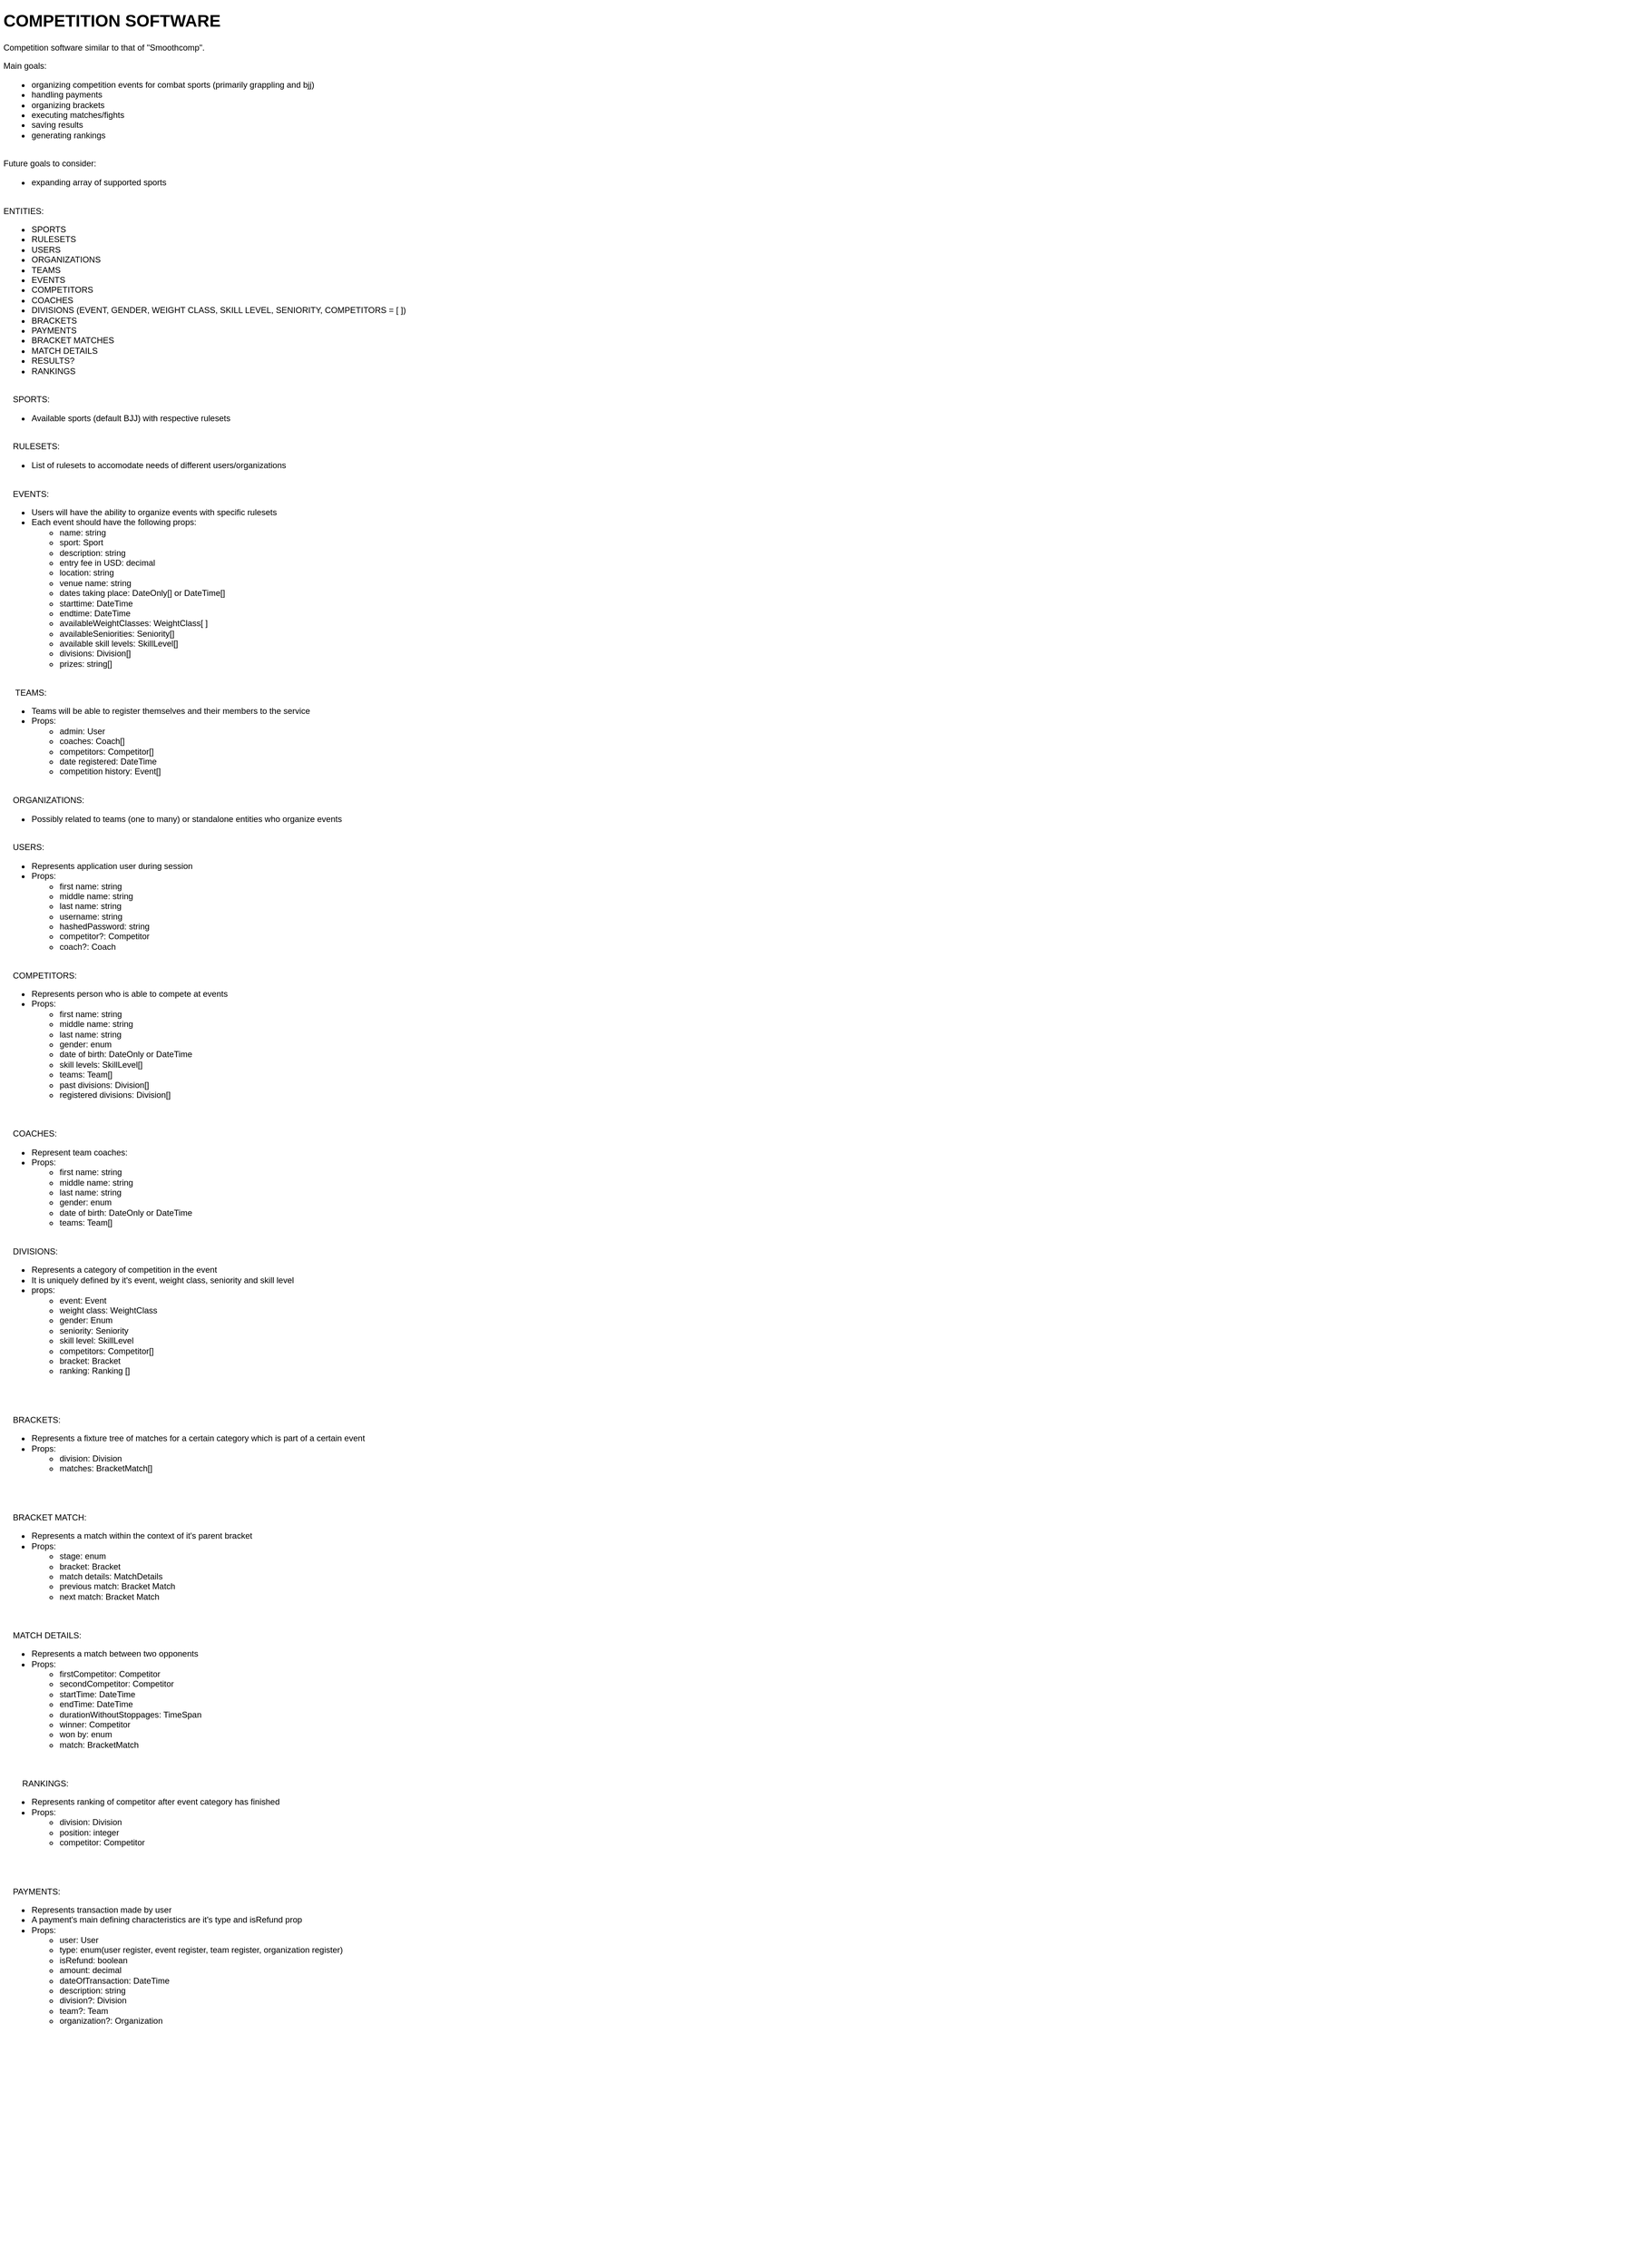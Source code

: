 <mxfile version="24.0.2" type="github">
  <diagram name="Page-1" id="zKlpec7yXTdc-DUPFT4e">
    <mxGraphModel dx="4144" dy="401" grid="1" gridSize="10" guides="1" tooltips="1" connect="1" arrows="1" fold="1" page="1" pageScale="1" pageWidth="3300" pageHeight="4681" math="0" shadow="0">
      <root>
        <mxCell id="0" />
        <mxCell id="1" parent="0" />
        <mxCell id="65U46AjyC3GscZr0AH_9-2" value="&lt;h1&gt;COMPETITION SOFTWARE&lt;/h1&gt;&lt;p&gt;Competition software similar to that of &quot;Smoothcomp&quot;.&lt;/p&gt;&lt;p&gt;Main goals:&lt;/p&gt;&lt;p&gt;&lt;/p&gt;&lt;ul&gt;&lt;li&gt;organizing competition events for combat sports (primarily grappling and bjj)&lt;/li&gt;&lt;li&gt;handling payments&lt;/li&gt;&lt;li&gt;organizing brackets&lt;/li&gt;&lt;li&gt;executing matches/fights&lt;/li&gt;&lt;li&gt;saving results&lt;/li&gt;&lt;li&gt;generating rankings&lt;/li&gt;&lt;/ul&gt;&lt;br&gt;Future goals to consider:&amp;nbsp;&lt;br&gt;&lt;ul&gt;&lt;li&gt;expanding array of supported sports&lt;/li&gt;&lt;/ul&gt;&lt;div&gt;&lt;br&gt;&lt;/div&gt;&lt;div&gt;ENTITIES:&lt;/div&gt;&lt;div&gt;&lt;ul&gt;&lt;li&gt;SPORTS&lt;/li&gt;&lt;li&gt;RULESETS&lt;/li&gt;&lt;li&gt;USERS&lt;/li&gt;&lt;li&gt;ORGANIZATIONS&lt;/li&gt;&lt;li&gt;TEAMS&lt;/li&gt;&lt;li&gt;EVENTS&lt;/li&gt;&lt;li&gt;COMPETITORS&lt;/li&gt;&lt;li&gt;COACHES&lt;/li&gt;&lt;li&gt;DIVISIONS (EVENT, GENDER, WEIGHT CLASS, SKILL LEVEL, SENIORITY, COMPETITORS = [ ])&lt;/li&gt;&lt;li&gt;BRACKETS&lt;/li&gt;&lt;li&gt;PAYMENTS&lt;/li&gt;&lt;li&gt;BRACKET MATCHES&lt;/li&gt;&lt;li&gt;MATCH DETAILS&lt;/li&gt;&lt;li&gt;RESULTS?&lt;/li&gt;&lt;li&gt;RANKINGS&lt;/li&gt;&lt;/ul&gt;&lt;div&gt;&lt;span style=&quot;&quot;&gt;&lt;span style=&quot;&quot;&gt;&amp;nbsp;&amp;nbsp;&amp;nbsp;&amp;nbsp;&lt;/span&gt;&lt;/span&gt;&lt;br&gt;&lt;/div&gt;&lt;/div&gt;&lt;div&gt;&lt;span style=&quot;&quot;&gt;&lt;span style=&quot;&quot;&gt;&amp;nbsp;&amp;nbsp;&amp;nbsp;&amp;nbsp;&lt;/span&gt;&lt;/span&gt;SPORTS:&lt;br&gt;&lt;/div&gt;&lt;div&gt;&lt;ul&gt;&lt;li&gt;Available sports (default BJJ) with respective rulesets&lt;/li&gt;&lt;/ul&gt;&lt;div&gt;&lt;br&gt;&lt;/div&gt;&lt;/div&gt;&lt;div&gt;&lt;span style=&quot;&quot;&gt;&lt;span style=&quot;&quot;&gt;&amp;nbsp;&amp;nbsp;&amp;nbsp;&amp;nbsp;&lt;/span&gt;&lt;/span&gt;RULESETS:&lt;/div&gt;&lt;div&gt;&lt;ul&gt;&lt;li&gt;&lt;span style=&quot;background-color: initial;&quot;&gt;List of rulesets to accomodate needs of different users/organizations&lt;/span&gt;&lt;/li&gt;&lt;/ul&gt;&lt;div&gt;&lt;span style=&quot;&quot;&gt;&lt;br&gt;&lt;/span&gt;&lt;/div&gt;&lt;/div&gt;&lt;div&gt;&lt;span style=&quot;&quot;&gt;&lt;span style=&quot;&quot;&gt;&lt;span style=&quot;&quot;&gt;&amp;nbsp;&amp;nbsp;&amp;nbsp;&amp;nbsp;&lt;/span&gt;&lt;/span&gt;EVENTS:&lt;br&gt;&lt;/span&gt;&lt;/div&gt;&lt;div&gt;&lt;ul&gt;&lt;li&gt;&lt;span style=&quot;&quot;&gt;Users will have the ability to organize events with specific rulesets&lt;/span&gt;&lt;/li&gt;&lt;li&gt;&lt;span style=&quot;&quot;&gt;Each event should have the following props:&lt;/span&gt;&lt;/li&gt;&lt;ul&gt;&lt;li&gt;&lt;span style=&quot;&quot;&gt;name: string&lt;/span&gt;&lt;/li&gt;&lt;li&gt;&lt;span style=&quot;&quot;&gt;sport: Sport &lt;/span&gt;&lt;/li&gt;&lt;li&gt;&lt;span style=&quot;&quot;&gt;description: string&lt;/span&gt;&lt;/li&gt;&lt;li&gt;&lt;span style=&quot;&quot;&gt;entry fee in USD: decimal&lt;/span&gt;&lt;/li&gt;&lt;li&gt;&lt;span style=&quot;&quot;&gt;location: string&lt;/span&gt;&lt;/li&gt;&lt;li&gt;&lt;span style=&quot;&quot;&gt;venue name: string&lt;/span&gt;&lt;/li&gt;&lt;li&gt;dates taking place: DateOnly[] or DateTime[]&lt;/li&gt;&lt;li&gt;&lt;span style=&quot;&quot;&gt;starttime: DateTime&lt;/span&gt;&lt;/li&gt;&lt;li&gt;&lt;span style=&quot;&quot;&gt;endtime: DateTime&lt;/span&gt;&lt;/li&gt;&lt;li&gt;&lt;span style=&quot;&quot;&gt;availableWeightClasses: WeightClass[ ]&lt;/span&gt;&lt;/li&gt;&lt;li&gt;&lt;span style=&quot;&quot;&gt;availableSeniorities: Seniority[]&lt;/span&gt;&lt;/li&gt;&lt;li&gt;&lt;span style=&quot;&quot;&gt;available skill levels: SkillLevel[]&lt;/span&gt;&lt;/li&gt;&lt;li&gt;&lt;span style=&quot;&quot;&gt;divisions: Division[]&lt;/span&gt;&lt;/li&gt;&lt;li&gt;&lt;span style=&quot;&quot;&gt;prizes: string[]&lt;/span&gt;&lt;/li&gt;&lt;/ul&gt;&lt;/ul&gt;&lt;div&gt;&lt;br&gt;&lt;/div&gt;&lt;/div&gt;&lt;div&gt;&amp;nbsp; &amp;nbsp; &amp;nbsp;TEAMS:&lt;/div&gt;&lt;div&gt;&lt;ul&gt;&lt;li&gt;Teams will be able to register themselves and their members to the service&lt;/li&gt;&lt;li&gt;Props:&lt;/li&gt;&lt;ul&gt;&lt;li&gt;admin: User&lt;/li&gt;&lt;li&gt;coaches: Coach[]&lt;/li&gt;&lt;li&gt;competitors: Competitor[]&lt;/li&gt;&lt;li&gt;date registered: DateTime&lt;/li&gt;&lt;li&gt;competition history: Event[]&lt;/li&gt;&lt;/ul&gt;&lt;/ul&gt;&lt;div&gt;&lt;span style=&quot;&quot;&gt;&lt;span style=&quot;&quot;&gt;&amp;nbsp;&amp;nbsp;&amp;nbsp;&amp;nbsp;&lt;/span&gt;&lt;/span&gt;&lt;br&gt;&lt;/div&gt;&lt;/div&gt;&lt;div&gt;&lt;span style=&quot;&quot;&gt;&lt;span style=&quot;&quot;&gt;&amp;nbsp;&amp;nbsp;&amp;nbsp;&amp;nbsp;&lt;/span&gt;&lt;/span&gt;ORGANIZATIONS:&lt;br&gt;&lt;/div&gt;&lt;div&gt;&lt;ul&gt;&lt;li&gt;Possibly related to teams (one to many) or standalone entities who organize events&lt;/li&gt;&lt;/ul&gt;&lt;div&gt;&lt;span style=&quot;&quot;&gt;&lt;span style=&quot;&quot;&gt;&amp;nbsp;&amp;nbsp;&amp;nbsp;&amp;nbsp;&lt;/span&gt;&lt;/span&gt;&lt;br&gt;&lt;/div&gt;&lt;/div&gt;&lt;div&gt;&lt;span style=&quot;&quot;&gt;&lt;span style=&quot;&quot;&gt;&amp;nbsp;&amp;nbsp;&amp;nbsp;&amp;nbsp;&lt;/span&gt;&lt;/span&gt;USERS:&lt;br&gt;&lt;/div&gt;&lt;div&gt;&lt;ul&gt;&lt;li&gt;Represents application user during session&lt;/li&gt;&lt;li&gt;Props:&lt;/li&gt;&lt;ul&gt;&lt;li&gt;first name: string&lt;/li&gt;&lt;li&gt;middle name: string&lt;/li&gt;&lt;li&gt;last name: string&lt;/li&gt;&lt;li&gt;username: string&lt;/li&gt;&lt;li&gt;hashedPassword: string&lt;/li&gt;&lt;li&gt;competitor?: Competitor&lt;/li&gt;&lt;li&gt;coach?: Coach&lt;/li&gt;&lt;/ul&gt;&lt;/ul&gt;&lt;div&gt;&lt;span style=&quot;&quot;&gt;&lt;span style=&quot;&quot;&gt;&amp;nbsp;&amp;nbsp;&amp;nbsp;&amp;nbsp;&lt;/span&gt;&lt;/span&gt;&lt;br&gt;&lt;/div&gt;&lt;/div&gt;&lt;div&gt;&lt;span style=&quot;&quot;&gt;&lt;span style=&quot;&quot;&gt;&amp;nbsp;&amp;nbsp;&amp;nbsp;&amp;nbsp;&lt;/span&gt;&lt;/span&gt;COMPETITORS:&lt;br&gt;&lt;/div&gt;&lt;div&gt;&lt;ul&gt;&lt;li&gt;Represents person who is able to compete at events&lt;/li&gt;&lt;li&gt;Props:&lt;/li&gt;&lt;ul&gt;&lt;li&gt;first name: string&lt;/li&gt;&lt;li&gt;middle name: string&lt;/li&gt;&lt;li&gt;last name: string&lt;/li&gt;&lt;li&gt;gender: enum&lt;/li&gt;&lt;li&gt;date of birth: DateOnly or DateTime&lt;/li&gt;&lt;li&gt;skill levels: SkillLevel[]&lt;/li&gt;&lt;li&gt;teams: Team[]&lt;/li&gt;&lt;li&gt;past divisions: Division[]&lt;/li&gt;&lt;li&gt;registered divisions: Division[]&lt;/li&gt;&lt;/ul&gt;&lt;/ul&gt;&lt;div&gt;&lt;br&gt;&lt;/div&gt;&lt;/div&gt;&lt;div&gt;&lt;br&gt;&lt;/div&gt;&lt;div&gt;&lt;span style=&quot;&quot;&gt;&lt;span style=&quot;&quot;&gt;&amp;nbsp;&amp;nbsp;&amp;nbsp;&amp;nbsp;&lt;/span&gt;&lt;/span&gt;COACHES:&lt;br&gt;&lt;/div&gt;&lt;div&gt;&lt;ul&gt;&lt;li&gt;Represent team coaches:&lt;/li&gt;&lt;li&gt;Props:&lt;/li&gt;&lt;ul&gt;&lt;li style=&quot;border-color: var(--border-color);&quot;&gt;first name: string&lt;/li&gt;&lt;li style=&quot;border-color: var(--border-color);&quot;&gt;middle name: string&lt;/li&gt;&lt;li style=&quot;border-color: var(--border-color);&quot;&gt;last name: string&lt;/li&gt;&lt;li style=&quot;border-color: var(--border-color);&quot;&gt;gender: enum&lt;/li&gt;&lt;li style=&quot;border-color: var(--border-color);&quot;&gt;date of birth: DateOnly or DateTime&lt;/li&gt;&lt;li style=&quot;border-color: var(--border-color);&quot;&gt;teams: Team[]&lt;/li&gt;&lt;/ul&gt;&lt;/ul&gt;&lt;div&gt;&lt;br&gt;&lt;/div&gt;&lt;div&gt;&lt;span style=&quot;&quot;&gt;&lt;span style=&quot;&quot;&gt;&amp;nbsp; &amp;nbsp; DIVISIONS&lt;/span&gt;&lt;/span&gt;:&lt;br&gt;&lt;/div&gt;&lt;div style=&quot;border-color: var(--border-color);&quot;&gt;&lt;ul style=&quot;border-color: var(--border-color);&quot;&gt;&lt;li style=&quot;border-color: var(--border-color);&quot;&gt;Represents a category of competition in the event&lt;/li&gt;&lt;li style=&quot;border-color: var(--border-color);&quot;&gt;It is uniquely defined by it&#39;s event, weight class, seniority and skill level&lt;/li&gt;&lt;li style=&quot;border-color: var(--border-color);&quot;&gt;props:&lt;/li&gt;&lt;ul style=&quot;border-color: var(--border-color);&quot;&gt;&lt;li style=&quot;border-color: var(--border-color);&quot;&gt;event: Event&lt;/li&gt;&lt;li style=&quot;border-color: var(--border-color);&quot;&gt;weight class: WeightClass&lt;/li&gt;&lt;li style=&quot;border-color: var(--border-color);&quot;&gt;gender: Enum&lt;/li&gt;&lt;li style=&quot;border-color: var(--border-color);&quot;&gt;seniority: Seniority&lt;/li&gt;&lt;li style=&quot;border-color: var(--border-color);&quot;&gt;skill level: SkillLevel&lt;/li&gt;&lt;li style=&quot;border-color: var(--border-color);&quot;&gt;competitors: Competitor[]&lt;/li&gt;&lt;li style=&quot;border-color: var(--border-color);&quot;&gt;bracket: Bracket&lt;/li&gt;&lt;li style=&quot;border-color: var(--border-color);&quot;&gt;ranking: Ranking []&lt;/li&gt;&lt;/ul&gt;&lt;/ul&gt;&lt;/div&gt;&lt;div&gt;&lt;br&gt;&lt;/div&gt;&lt;div&gt;&lt;br&gt;&lt;/div&gt;&lt;div&gt;&lt;br&gt;&lt;/div&gt;&lt;div&gt;&lt;span style=&quot;&quot;&gt;&lt;span style=&quot;&quot;&gt;&amp;nbsp;&amp;nbsp;&amp;nbsp;&amp;nbsp;&lt;/span&gt;&lt;/span&gt;BRACKETS:&lt;br&gt;&lt;/div&gt;&lt;div style=&quot;border-color: var(--border-color);&quot;&gt;&lt;ul style=&quot;border-color: var(--border-color);&quot;&gt;&lt;li style=&quot;border-color: var(--border-color);&quot;&gt;Represents a fixture tree of matches for a certain category which is part of a certain event&lt;/li&gt;&lt;li style=&quot;border-color: var(--border-color);&quot;&gt;Props:&lt;/li&gt;&lt;ul style=&quot;border-color: var(--border-color);&quot;&gt;&lt;li style=&quot;border-color: var(--border-color);&quot;&gt;division: Division&lt;/li&gt;&lt;li style=&quot;border-color: var(--border-color);&quot;&gt;matches: BracketMatch[]&lt;/li&gt;&lt;/ul&gt;&lt;/ul&gt;&lt;div&gt;&lt;br&gt;&lt;/div&gt;&lt;div&gt;&lt;br&gt;&lt;/div&gt;&lt;div&gt;&lt;br&gt;&lt;/div&gt;&lt;div&gt;&lt;span style=&quot;&quot;&gt;&lt;span style=&quot;&quot;&gt;&amp;nbsp;&amp;nbsp;&amp;nbsp;&amp;nbsp;&lt;/span&gt;&lt;/span&gt;BRACKET MATCH:&lt;br&gt;&lt;/div&gt;&lt;div style=&quot;border-color: var(--border-color);&quot;&gt;&lt;ul style=&quot;border-color: var(--border-color);&quot;&gt;&lt;li style=&quot;border-color: var(--border-color);&quot;&gt;Represents a match within the context of it&#39;s parent bracket&lt;/li&gt;&lt;li style=&quot;border-color: var(--border-color);&quot;&gt;Props:&lt;/li&gt;&lt;ul style=&quot;border-color: var(--border-color);&quot;&gt;&lt;li style=&quot;border-color: var(--border-color);&quot;&gt;stage: enum&lt;/li&gt;&lt;li style=&quot;border-color: var(--border-color);&quot;&gt;bracket: Bracket&lt;/li&gt;&lt;li style=&quot;border-color: var(--border-color);&quot;&gt;match details: MatchDetails&lt;/li&gt;&lt;li style=&quot;border-color: var(--border-color);&quot;&gt;previous match: Bracket Match&lt;/li&gt;&lt;li style=&quot;border-color: var(--border-color);&quot;&gt;next match: Bracket Match&lt;/li&gt;&lt;/ul&gt;&lt;/ul&gt;&lt;div&gt;&lt;br&gt;&lt;/div&gt;&lt;div&gt;&lt;br&gt;&lt;/div&gt;&lt;div&gt;&lt;span style=&quot;&quot;&gt;&lt;span style=&quot;white-space: pre;&quot;&gt;&amp;nbsp;&amp;nbsp;&amp;nbsp;&amp;nbsp;&lt;/span&gt;&lt;/span&gt;MATCH DETAILS:&lt;br&gt;&lt;/div&gt;&lt;div style=&quot;border-color: var(--border-color);&quot;&gt;&lt;ul style=&quot;border-color: var(--border-color);&quot;&gt;&lt;li style=&quot;border-color: var(--border-color);&quot;&gt;Represents a match between two opponents&lt;/li&gt;&lt;li style=&quot;border-color: var(--border-color);&quot;&gt;Props:&lt;/li&gt;&lt;ul style=&quot;border-color: var(--border-color);&quot;&gt;&lt;li style=&quot;border-color: var(--border-color);&quot;&gt;firstCompetitor: Competitor&lt;/li&gt;&lt;li style=&quot;border-color: var(--border-color);&quot;&gt;secondCompetitor: Competitor&lt;/li&gt;&lt;li style=&quot;border-color: var(--border-color);&quot;&gt;startTime: DateTime&lt;/li&gt;&lt;li style=&quot;border-color: var(--border-color);&quot;&gt;endTime: DateTime&lt;/li&gt;&lt;li style=&quot;border-color: var(--border-color);&quot;&gt;durationWithoutStoppages: TimeSpan&lt;/li&gt;&lt;li style=&quot;border-color: var(--border-color);&quot;&gt;winner: Competitor&lt;/li&gt;&lt;li style=&quot;border-color: var(--border-color);&quot;&gt;won by: enum&lt;/li&gt;&lt;li style=&quot;border-color: var(--border-color);&quot;&gt;match: BracketMatch&lt;/li&gt;&lt;/ul&gt;&lt;/ul&gt;&lt;/div&gt;&lt;/div&gt;&lt;div style=&quot;border-color: var(--border-color);&quot;&gt;&lt;br&gt;&lt;/div&gt;&lt;div style=&quot;border-color: var(--border-color);&quot;&gt;&lt;br&gt;&lt;/div&gt;&lt;div style=&quot;border-color: var(--border-color);&quot;&gt;&lt;span style=&quot;white-space: pre;&quot;&gt;&#x9;&lt;/span&gt;RANKINGS:&lt;br&gt;&lt;/div&gt;&lt;div style=&quot;border-color: var(--border-color);&quot;&gt;&lt;ul&gt;&lt;li&gt;Represents ranking of competitor after event category has finished&lt;/li&gt;&lt;li&gt;Props:&lt;/li&gt;&lt;ul&gt;&lt;li&gt;division: Division&lt;/li&gt;&lt;li&gt;position: integer&lt;/li&gt;&lt;li&gt;competitor: Competitor&lt;/li&gt;&lt;/ul&gt;&lt;/ul&gt;&lt;/div&gt;&lt;div style=&quot;border-color: var(--border-color);&quot;&gt;&lt;br&gt;&lt;/div&gt;&lt;div style=&quot;border-color: var(--border-color);&quot;&gt;&lt;br&gt;&lt;/div&gt;&lt;/div&gt;&lt;div&gt;&lt;br&gt;&lt;/div&gt;&lt;/div&gt;&lt;div&gt;&lt;span style=&quot;&quot;&gt;&lt;span style=&quot;&quot;&gt;&amp;nbsp;&amp;nbsp;&amp;nbsp;&amp;nbsp;&lt;/span&gt;&lt;/span&gt;PAYMENTS:&lt;br&gt;&lt;/div&gt;&lt;div&gt;&lt;ul&gt;&lt;li&gt;Represents transaction made by user&lt;/li&gt;&lt;li&gt;A payment&#39;s main defining characteristics are it&#39;s type and isRefund prop&lt;/li&gt;&lt;li&gt;Props:&lt;/li&gt;&lt;ul&gt;&lt;li&gt;user: User&lt;/li&gt;&lt;li&gt;type: enum(user register, event register, team register, organization register)&lt;/li&gt;&lt;li&gt;isRefund: boolean&lt;/li&gt;&lt;li&gt;amount: decimal&lt;/li&gt;&lt;li&gt;dateOfTransaction: DateTime&lt;/li&gt;&lt;li&gt;description: string&lt;/li&gt;&lt;li&gt;division?: Division&lt;/li&gt;&lt;li&gt;team?: Team&lt;/li&gt;&lt;li&gt;organization?: Organization&lt;/li&gt;&lt;/ul&gt;&lt;/ul&gt;&lt;div&gt;&lt;br&gt;&lt;/div&gt;&lt;/div&gt;&lt;div&gt;&lt;span style=&quot;&quot;&gt;&lt;span style=&quot;&quot;&gt;&amp;nbsp;&amp;nbsp;&amp;nbsp;&amp;nbsp;&lt;/span&gt;&lt;/span&gt;&lt;/div&gt;&lt;p&gt;&lt;/p&gt;" style="text;html=1;spacing=5;spacingTop=-20;whiteSpace=wrap;overflow=hidden;rounded=0;" parent="1" vertex="1">
          <mxGeometry x="-3070" y="130" width="2340" height="3220" as="geometry" />
        </mxCell>
      </root>
    </mxGraphModel>
  </diagram>
</mxfile>

